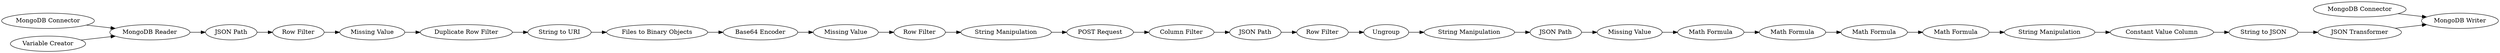 digraph {
	"-1122647718138994965_410" [label="String Manipulation"]
	"-7747850271193671216_428" [label="Row Filter"]
	"1470859001647311933_430" [label="Files to Binary Objects"]
	"1470859001647311933_431" [label="String to URI"]
	"-1122647718138994965_403" [label="Math Formula"]
	"-1122647718138994965_417" [label="Missing Value"]
	"-1122647718138994965_210" [label="JSON Path"]
	"-1122647718138994965_404" [label="Math Formula"]
	"1470859001647311933_429" [label="Base64 Encoder"]
	"-1122647718138994965_412" [label="Constant Value Column"]
	"-7747850271193671216_359" [label="MongoDB Reader"]
	"1470859001647311933_432" [label="Missing Value"]
	"113879397743181851_402" [label="Row Filter"]
	"-1122647718138994965_405" [label="Math Formula"]
	"-1122647718138994965_207" [label="JSON Path"]
	"-1122647718138994965_416" [label="Row Filter"]
	"113879397743181851_9" [label="POST Request"]
	"113879397743181851_48" [label="String Manipulation"]
	"-7747850271193671216_358" [label="MongoDB Connector"]
	"-1122647718138994965_415" [label="Column Filter"]
	"-1122647718138994965_411" [label="String to JSON"]
	"-1122647718138994965_406" [label="Math Formula"]
	"-1122647718138994965_414" [label="String Manipulation"]
	"113879397743181851_408" [label="MongoDB Writer"]
	"-7747850271193671216_360" [label="Variable Creator"]
	"-1122647718138994965_413" [label="JSON Transformer"]
	"-1122647718138994965_209" [label=Ungroup]
	"113879397743181851_407" [label="MongoDB Connector"]
	"-7747850271193671216_429" [label="Missing Value"]
	"-7747850271193671216_430" [label="Duplicate Row Filter"]
	"-7747850271193671216_401" [label="JSON Path"]
	"-1122647718138994965_404" -> "-1122647718138994965_405"
	"-1122647718138994965_405" -> "-1122647718138994965_406"
	"-1122647718138994965_411" -> "-1122647718138994965_413"
	"-7747850271193671216_429" -> "-7747850271193671216_430"
	"113879397743181851_407" -> "113879397743181851_408"
	"1470859001647311933_432" -> "113879397743181851_402"
	"-7747850271193671216_358" -> "-7747850271193671216_359"
	"113879397743181851_9" -> "-1122647718138994965_415"
	"-1122647718138994965_403" -> "-1122647718138994965_404"
	"113879397743181851_48" -> "113879397743181851_9"
	"-1122647718138994965_207" -> "-1122647718138994965_416"
	"1470859001647311933_430" -> "1470859001647311933_429"
	"-1122647718138994965_412" -> "-1122647718138994965_411"
	"-1122647718138994965_413" -> "113879397743181851_408"
	"-7747850271193671216_401" -> "-7747850271193671216_428"
	"-1122647718138994965_406" -> "-1122647718138994965_414"
	"-7747850271193671216_428" -> "-7747850271193671216_429"
	"1470859001647311933_429" -> "1470859001647311933_432"
	"-1122647718138994965_415" -> "-1122647718138994965_207"
	"-7747850271193671216_430" -> "1470859001647311933_431"
	"113879397743181851_402" -> "113879397743181851_48"
	"1470859001647311933_431" -> "1470859001647311933_430"
	"-1122647718138994965_417" -> "-1122647718138994965_403"
	"-7747850271193671216_359" -> "-7747850271193671216_401"
	"-1122647718138994965_410" -> "-1122647718138994965_210"
	"-1122647718138994965_210" -> "-1122647718138994965_417"
	"-1122647718138994965_414" -> "-1122647718138994965_412"
	"-1122647718138994965_209" -> "-1122647718138994965_410"
	"-7747850271193671216_360" -> "-7747850271193671216_359"
	"-1122647718138994965_416" -> "-1122647718138994965_209"
	rankdir=LR
}
